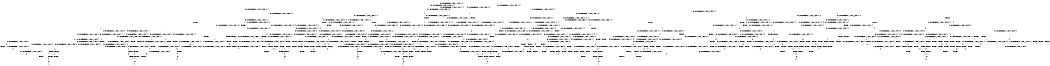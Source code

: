 digraph BCG {
size = "7, 10.5";
center = TRUE;
node [shape = circle];
0 [peripheries = 2];
0 -> 1 [label = "EX !0 !ATOMIC_EXCH_BRANCH (1, +0, TRUE, +0, 1, TRUE) !{0, 1, 2}"];
0 -> 2 [label = "EX !2 !ATOMIC_EXCH_BRANCH (1, +0, TRUE, +0, 3, TRUE) !{0, 1, 2}"];
0 -> 3 [label = "EX !1 !ATOMIC_EXCH_BRANCH (1, +1, TRUE, +0, 2, TRUE) !{0, 1, 2}"];
0 -> 4 [label = "EX !0 !ATOMIC_EXCH_BRANCH (1, +0, TRUE, +0, 1, TRUE) !{0, 1, 2}"];
1 -> 1 [label = "EX !0 !ATOMIC_EXCH_BRANCH (1, +0, TRUE, +0, 1, TRUE) !{0, 1, 2}"];
1 -> 5 [label = "EX !2 !ATOMIC_EXCH_BRANCH (1, +0, TRUE, +0, 3, TRUE) !{0, 1, 2}"];
1 -> 6 [label = "EX !1 !ATOMIC_EXCH_BRANCH (1, +1, TRUE, +0, 2, TRUE) !{0, 1, 2}"];
1 -> 4 [label = "EX !0 !ATOMIC_EXCH_BRANCH (1, +0, TRUE, +0, 1, TRUE) !{0, 1, 2}"];
2 -> 5 [label = "EX !0 !ATOMIC_EXCH_BRANCH (1, +0, TRUE, +0, 1, TRUE) !{0, 1, 2}"];
2 -> 7 [label = "EX !1 !ATOMIC_EXCH_BRANCH (1, +1, TRUE, +0, 2, TRUE) !{0, 1, 2}"];
2 -> 8 [label = "TERMINATE !2"];
2 -> 9 [label = "EX !0 !ATOMIC_EXCH_BRANCH (1, +0, TRUE, +0, 1, TRUE) !{0, 1, 2}"];
3 -> 10 [label = "EX !0 !ATOMIC_EXCH_BRANCH (1, +0, TRUE, +0, 1, FALSE) !{0, 1, 2}"];
3 -> 11 [label = "EX !2 !ATOMIC_EXCH_BRANCH (1, +0, TRUE, +0, 3, FALSE) !{0, 1, 2}"];
3 -> 12 [label = "TERMINATE !1"];
3 -> 13 [label = "EX !0 !ATOMIC_EXCH_BRANCH (1, +0, TRUE, +0, 1, FALSE) !{0, 1, 2}"];
4 -> 14 [label = "EX !1 !ATOMIC_EXCH_BRANCH (1, +1, TRUE, +0, 2, TRUE) !{0, 1, 2}"];
4 -> 4 [label = "EX !0 !ATOMIC_EXCH_BRANCH (1, +0, TRUE, +0, 1, TRUE) !{0, 1, 2}"];
4 -> 9 [label = "EX !2 !ATOMIC_EXCH_BRANCH (1, +0, TRUE, +0, 3, TRUE) !{0, 1, 2}"];
4 -> 15 [label = "EX !1 !ATOMIC_EXCH_BRANCH (1, +1, TRUE, +0, 2, TRUE) !{0, 1, 2}"];
5 -> 5 [label = "EX !0 !ATOMIC_EXCH_BRANCH (1, +0, TRUE, +0, 1, TRUE) !{0, 1, 2}"];
5 -> 16 [label = "EX !1 !ATOMIC_EXCH_BRANCH (1, +1, TRUE, +0, 2, TRUE) !{0, 1, 2}"];
5 -> 17 [label = "TERMINATE !2"];
5 -> 9 [label = "EX !0 !ATOMIC_EXCH_BRANCH (1, +0, TRUE, +0, 1, TRUE) !{0, 1, 2}"];
6 -> 10 [label = "EX !0 !ATOMIC_EXCH_BRANCH (1, +0, TRUE, +0, 1, FALSE) !{0, 1, 2}"];
6 -> 18 [label = "EX !2 !ATOMIC_EXCH_BRANCH (1, +0, TRUE, +0, 3, FALSE) !{0, 1, 2}"];
6 -> 19 [label = "TERMINATE !1"];
6 -> 13 [label = "EX !0 !ATOMIC_EXCH_BRANCH (1, +0, TRUE, +0, 1, FALSE) !{0, 1, 2}"];
7 -> 20 [label = "EX !0 !ATOMIC_EXCH_BRANCH (1, +0, TRUE, +0, 1, FALSE) !{0, 1, 2}"];
7 -> 21 [label = "TERMINATE !2"];
7 -> 22 [label = "TERMINATE !1"];
7 -> 23 [label = "EX !0 !ATOMIC_EXCH_BRANCH (1, +0, TRUE, +0, 1, FALSE) !{0, 1, 2}"];
8 -> 24 [label = "EX !0 !ATOMIC_EXCH_BRANCH (1, +0, TRUE, +0, 1, TRUE) !{0, 1}"];
8 -> 25 [label = "EX !1 !ATOMIC_EXCH_BRANCH (1, +1, TRUE, +0, 2, TRUE) !{0, 1}"];
8 -> 26 [label = "EX !0 !ATOMIC_EXCH_BRANCH (1, +0, TRUE, +0, 1, TRUE) !{0, 1}"];
9 -> 27 [label = "EX !1 !ATOMIC_EXCH_BRANCH (1, +1, TRUE, +0, 2, TRUE) !{0, 1, 2}"];
9 -> 9 [label = "EX !0 !ATOMIC_EXCH_BRANCH (1, +0, TRUE, +0, 1, TRUE) !{0, 1, 2}"];
9 -> 28 [label = "EX !1 !ATOMIC_EXCH_BRANCH (1, +1, TRUE, +0, 2, TRUE) !{0, 1, 2}"];
9 -> 29 [label = "TERMINATE !2"];
10 -> 30 [label = "EX !2 !ATOMIC_EXCH_BRANCH (1, +0, TRUE, +0, 3, TRUE) !{0, 1, 2}"];
10 -> 31 [label = "TERMINATE !0"];
10 -> 32 [label = "TERMINATE !1"];
11 -> 7 [label = "EX !2 !ATOMIC_EXCH_BRANCH (1, +1, TRUE, +0, 3, TRUE) !{0, 1, 2}"];
11 -> 33 [label = "EX !0 !ATOMIC_EXCH_BRANCH (1, +0, TRUE, +0, 1, TRUE) !{0, 1, 2}"];
11 -> 34 [label = "TERMINATE !1"];
11 -> 35 [label = "EX !0 !ATOMIC_EXCH_BRANCH (1, +0, TRUE, +0, 1, TRUE) !{0, 1, 2}"];
12 -> 36 [label = "EX !0 !ATOMIC_EXCH_BRANCH (1, +0, TRUE, +0, 1, FALSE) !{0, 2}"];
12 -> 37 [label = "EX !2 !ATOMIC_EXCH_BRANCH (1, +0, TRUE, +0, 3, FALSE) !{0, 2}"];
12 -> 38 [label = "EX !0 !ATOMIC_EXCH_BRANCH (1, +0, TRUE, +0, 1, FALSE) !{0, 2}"];
13 -> 39 [label = "EX !2 !ATOMIC_EXCH_BRANCH (1, +0, TRUE, +0, 3, TRUE) !{0, 1, 2}"];
13 -> 40 [label = "TERMINATE !0"];
13 -> 41 [label = "TERMINATE !1"];
14 -> 42 [label = "EX !2 !ATOMIC_EXCH_BRANCH (1, +0, TRUE, +0, 3, FALSE) !{0, 1, 2}"];
14 -> 43 [label = "EX !0 !ATOMIC_EXCH_BRANCH (1, +0, TRUE, +0, 1, FALSE) !{0, 1, 2}"];
14 -> 44 [label = "EX !2 !ATOMIC_EXCH_BRANCH (1, +0, TRUE, +0, 3, FALSE) !{0, 1, 2}"];
14 -> 45 [label = "TERMINATE !1"];
15 -> 13 [label = "EX !0 !ATOMIC_EXCH_BRANCH (1, +0, TRUE, +0, 1, FALSE) !{0, 1, 2}"];
15 -> 46 [label = "EX !2 !ATOMIC_EXCH_BRANCH (1, +0, TRUE, +0, 3, FALSE) !{0, 1, 2}"];
15 -> 47 [label = "TERMINATE !1"];
16 -> 20 [label = "EX !0 !ATOMIC_EXCH_BRANCH (1, +0, TRUE, +0, 1, FALSE) !{0, 1, 2}"];
16 -> 48 [label = "TERMINATE !2"];
16 -> 49 [label = "TERMINATE !1"];
16 -> 23 [label = "EX !0 !ATOMIC_EXCH_BRANCH (1, +0, TRUE, +0, 1, FALSE) !{0, 1, 2}"];
17 -> 24 [label = "EX !0 !ATOMIC_EXCH_BRANCH (1, +0, TRUE, +0, 1, TRUE) !{0, 1}"];
17 -> 50 [label = "EX !1 !ATOMIC_EXCH_BRANCH (1, +1, TRUE, +0, 2, TRUE) !{0, 1}"];
17 -> 26 [label = "EX !0 !ATOMIC_EXCH_BRANCH (1, +0, TRUE, +0, 1, TRUE) !{0, 1}"];
18 -> 33 [label = "EX !0 !ATOMIC_EXCH_BRANCH (1, +0, TRUE, +0, 1, TRUE) !{0, 1, 2}"];
18 -> 16 [label = "EX !2 !ATOMIC_EXCH_BRANCH (1, +1, TRUE, +0, 3, TRUE) !{0, 1, 2}"];
18 -> 51 [label = "TERMINATE !1"];
18 -> 35 [label = "EX !0 !ATOMIC_EXCH_BRANCH (1, +0, TRUE, +0, 1, TRUE) !{0, 1, 2}"];
19 -> 36 [label = "EX !0 !ATOMIC_EXCH_BRANCH (1, +0, TRUE, +0, 1, FALSE) !{0, 2}"];
19 -> 52 [label = "EX !2 !ATOMIC_EXCH_BRANCH (1, +0, TRUE, +0, 3, FALSE) !{0, 2}"];
19 -> 38 [label = "EX !0 !ATOMIC_EXCH_BRANCH (1, +0, TRUE, +0, 1, FALSE) !{0, 2}"];
20 -> 53 [label = "TERMINATE !0"];
20 -> 54 [label = "TERMINATE !2"];
20 -> 55 [label = "TERMINATE !1"];
21 -> 56 [label = "EX !0 !ATOMIC_EXCH_BRANCH (1, +0, TRUE, +0, 1, FALSE) !{0, 1}"];
21 -> 57 [label = "TERMINATE !1"];
21 -> 58 [label = "EX !0 !ATOMIC_EXCH_BRANCH (1, +0, TRUE, +0, 1, FALSE) !{0, 1}"];
22 -> 59 [label = "EX !0 !ATOMIC_EXCH_BRANCH (1, +0, TRUE, +0, 1, FALSE) !{0, 2}"];
22 -> 57 [label = "TERMINATE !2"];
22 -> 60 [label = "EX !0 !ATOMIC_EXCH_BRANCH (1, +0, TRUE, +0, 1, FALSE) !{0, 2}"];
23 -> 61 [label = "TERMINATE !0"];
23 -> 62 [label = "TERMINATE !2"];
23 -> 63 [label = "TERMINATE !1"];
24 -> 24 [label = "EX !0 !ATOMIC_EXCH_BRANCH (1, +0, TRUE, +0, 1, TRUE) !{0, 1}"];
24 -> 50 [label = "EX !1 !ATOMIC_EXCH_BRANCH (1, +1, TRUE, +0, 2, TRUE) !{0, 1}"];
24 -> 26 [label = "EX !0 !ATOMIC_EXCH_BRANCH (1, +0, TRUE, +0, 1, TRUE) !{0, 1}"];
25 -> 56 [label = "EX !0 !ATOMIC_EXCH_BRANCH (1, +0, TRUE, +0, 1, FALSE) !{0, 1}"];
25 -> 57 [label = "TERMINATE !1"];
25 -> 58 [label = "EX !0 !ATOMIC_EXCH_BRANCH (1, +0, TRUE, +0, 1, FALSE) !{0, 1}"];
26 -> 64 [label = "EX !1 !ATOMIC_EXCH_BRANCH (1, +1, TRUE, +0, 2, TRUE) !{0, 1}"];
26 -> 26 [label = "EX !0 !ATOMIC_EXCH_BRANCH (1, +0, TRUE, +0, 1, TRUE) !{0, 1}"];
26 -> 65 [label = "EX !1 !ATOMIC_EXCH_BRANCH (1, +1, TRUE, +0, 2, TRUE) !{0, 1}"];
27 -> 66 [label = "EX !0 !ATOMIC_EXCH_BRANCH (1, +0, TRUE, +0, 1, FALSE) !{0, 1, 2}"];
27 -> 67 [label = "TERMINATE !2"];
27 -> 68 [label = "TERMINATE !1"];
28 -> 23 [label = "EX !0 !ATOMIC_EXCH_BRANCH (1, +0, TRUE, +0, 1, FALSE) !{0, 1, 2}"];
28 -> 69 [label = "TERMINATE !2"];
28 -> 70 [label = "TERMINATE !1"];
29 -> 71 [label = "EX !0 !ATOMIC_EXCH_BRANCH (1, +0, TRUE, +0, 1, TRUE) !{0, 1}"];
29 -> 72 [label = "EX !1 !ATOMIC_EXCH_BRANCH (1, +1, TRUE, +0, 2, TRUE) !{0, 1}"];
30 -> 53 [label = "TERMINATE !0"];
30 -> 54 [label = "TERMINATE !2"];
30 -> 55 [label = "TERMINATE !1"];
31 -> 73 [label = "EX !2 !ATOMIC_EXCH_BRANCH (1, +0, TRUE, +0, 3, TRUE) !{1, 2}"];
31 -> 74 [label = "TERMINATE !1"];
32 -> 75 [label = "EX !2 !ATOMIC_EXCH_BRANCH (1, +0, TRUE, +0, 3, TRUE) !{0, 2}"];
32 -> 74 [label = "TERMINATE !0"];
33 -> 33 [label = "EX !0 !ATOMIC_EXCH_BRANCH (1, +0, TRUE, +0, 1, TRUE) !{0, 1, 2}"];
33 -> 16 [label = "EX !2 !ATOMIC_EXCH_BRANCH (1, +1, TRUE, +0, 3, TRUE) !{0, 1, 2}"];
33 -> 51 [label = "TERMINATE !1"];
33 -> 35 [label = "EX !0 !ATOMIC_EXCH_BRANCH (1, +0, TRUE, +0, 1, TRUE) !{0, 1, 2}"];
34 -> 76 [label = "EX !2 !ATOMIC_EXCH_BRANCH (1, +1, TRUE, +0, 3, TRUE) !{0, 2}"];
34 -> 77 [label = "EX !0 !ATOMIC_EXCH_BRANCH (1, +0, TRUE, +0, 1, TRUE) !{0, 2}"];
34 -> 78 [label = "EX !0 !ATOMIC_EXCH_BRANCH (1, +0, TRUE, +0, 1, TRUE) !{0, 2}"];
35 -> 35 [label = "EX !0 !ATOMIC_EXCH_BRANCH (1, +0, TRUE, +0, 1, TRUE) !{0, 1, 2}"];
35 -> 28 [label = "EX !2 !ATOMIC_EXCH_BRANCH (1, +1, TRUE, +0, 3, TRUE) !{0, 1, 2}"];
35 -> 79 [label = "TERMINATE !1"];
36 -> 75 [label = "EX !2 !ATOMIC_EXCH_BRANCH (1, +0, TRUE, +0, 3, TRUE) !{0, 2}"];
36 -> 74 [label = "TERMINATE !0"];
37 -> 76 [label = "EX !2 !ATOMIC_EXCH_BRANCH (1, +1, TRUE, +0, 3, TRUE) !{0, 2}"];
37 -> 77 [label = "EX !0 !ATOMIC_EXCH_BRANCH (1, +0, TRUE, +0, 1, TRUE) !{0, 2}"];
37 -> 78 [label = "EX !0 !ATOMIC_EXCH_BRANCH (1, +0, TRUE, +0, 1, TRUE) !{0, 2}"];
38 -> 80 [label = "EX !2 !ATOMIC_EXCH_BRANCH (1, +0, TRUE, +0, 3, TRUE) !{0, 2}"];
38 -> 81 [label = "EX !2 !ATOMIC_EXCH_BRANCH (1, +0, TRUE, +0, 3, TRUE) !{0, 2}"];
38 -> 82 [label = "TERMINATE !0"];
39 -> 61 [label = "TERMINATE !0"];
39 -> 62 [label = "TERMINATE !2"];
39 -> 63 [label = "TERMINATE !1"];
40 -> 83 [label = "EX !2 !ATOMIC_EXCH_BRANCH (1, +0, TRUE, +0, 3, TRUE) !{1, 2}"];
40 -> 84 [label = "TERMINATE !1"];
41 -> 85 [label = "EX !2 !ATOMIC_EXCH_BRANCH (1, +0, TRUE, +0, 3, TRUE) !{0, 2}"];
41 -> 84 [label = "TERMINATE !0"];
42 -> 86 [label = "EX !0 !ATOMIC_EXCH_BRANCH (1, +0, TRUE, +0, 1, TRUE) !{0, 1, 2}"];
42 -> 87 [label = "EX !2 !ATOMIC_EXCH_BRANCH (1, +1, TRUE, +0, 3, TRUE) !{0, 1, 2}"];
42 -> 88 [label = "TERMINATE !1"];
42 -> 35 [label = "EX !0 !ATOMIC_EXCH_BRANCH (1, +0, TRUE, +0, 1, TRUE) !{0, 1, 2}"];
43 -> 89 [label = "EX !2 !ATOMIC_EXCH_BRANCH (1, +0, TRUE, +0, 3, TRUE) !{0, 1, 2}"];
43 -> 90 [label = "EX !2 !ATOMIC_EXCH_BRANCH (1, +0, TRUE, +0, 3, TRUE) !{0, 1, 2}"];
43 -> 91 [label = "TERMINATE !0"];
43 -> 92 [label = "TERMINATE !1"];
44 -> 87 [label = "EX !2 !ATOMIC_EXCH_BRANCH (1, +1, TRUE, +0, 3, TRUE) !{0, 1, 2}"];
44 -> 93 [label = "EX !0 !ATOMIC_EXCH_BRANCH (1, +0, TRUE, +0, 1, TRUE) !{0, 1, 2}"];
44 -> 27 [label = "EX !2 !ATOMIC_EXCH_BRANCH (1, +1, TRUE, +0, 3, TRUE) !{0, 1, 2}"];
44 -> 94 [label = "TERMINATE !1"];
45 -> 95 [label = "EX !0 !ATOMIC_EXCH_BRANCH (1, +0, TRUE, +0, 1, FALSE) !{0, 2}"];
45 -> 96 [label = "EX !2 !ATOMIC_EXCH_BRANCH (1, +0, TRUE, +0, 3, FALSE) !{0, 2}"];
46 -> 35 [label = "EX !0 !ATOMIC_EXCH_BRANCH (1, +0, TRUE, +0, 1, TRUE) !{0, 1, 2}"];
46 -> 28 [label = "EX !2 !ATOMIC_EXCH_BRANCH (1, +1, TRUE, +0, 3, TRUE) !{0, 1, 2}"];
46 -> 79 [label = "TERMINATE !1"];
47 -> 97 [label = "EX !0 !ATOMIC_EXCH_BRANCH (1, +0, TRUE, +0, 1, FALSE) !{0, 2}"];
47 -> 98 [label = "EX !2 !ATOMIC_EXCH_BRANCH (1, +0, TRUE, +0, 3, FALSE) !{0, 2}"];
48 -> 56 [label = "EX !0 !ATOMIC_EXCH_BRANCH (1, +0, TRUE, +0, 1, FALSE) !{0, 1}"];
48 -> 99 [label = "TERMINATE !1"];
48 -> 58 [label = "EX !0 !ATOMIC_EXCH_BRANCH (1, +0, TRUE, +0, 1, FALSE) !{0, 1}"];
49 -> 59 [label = "EX !0 !ATOMIC_EXCH_BRANCH (1, +0, TRUE, +0, 1, FALSE) !{0, 2}"];
49 -> 99 [label = "TERMINATE !2"];
49 -> 60 [label = "EX !0 !ATOMIC_EXCH_BRANCH (1, +0, TRUE, +0, 1, FALSE) !{0, 2}"];
50 -> 56 [label = "EX !0 !ATOMIC_EXCH_BRANCH (1, +0, TRUE, +0, 1, FALSE) !{0, 1}"];
50 -> 99 [label = "TERMINATE !1"];
50 -> 58 [label = "EX !0 !ATOMIC_EXCH_BRANCH (1, +0, TRUE, +0, 1, FALSE) !{0, 1}"];
51 -> 77 [label = "EX !0 !ATOMIC_EXCH_BRANCH (1, +0, TRUE, +0, 1, TRUE) !{0, 2}"];
51 -> 100 [label = "EX !2 !ATOMIC_EXCH_BRANCH (1, +1, TRUE, +0, 3, TRUE) !{0, 2}"];
51 -> 78 [label = "EX !0 !ATOMIC_EXCH_BRANCH (1, +0, TRUE, +0, 1, TRUE) !{0, 2}"];
52 -> 77 [label = "EX !0 !ATOMIC_EXCH_BRANCH (1, +0, TRUE, +0, 1, TRUE) !{0, 2}"];
52 -> 100 [label = "EX !2 !ATOMIC_EXCH_BRANCH (1, +1, TRUE, +0, 3, TRUE) !{0, 2}"];
52 -> 78 [label = "EX !0 !ATOMIC_EXCH_BRANCH (1, +0, TRUE, +0, 1, TRUE) !{0, 2}"];
53 -> 101 [label = "TERMINATE !2"];
53 -> 102 [label = "TERMINATE !1"];
54 -> 101 [label = "TERMINATE !0"];
54 -> 103 [label = "TERMINATE !1"];
55 -> 102 [label = "TERMINATE !0"];
55 -> 103 [label = "TERMINATE !2"];
56 -> 101 [label = "TERMINATE !0"];
56 -> 103 [label = "TERMINATE !1"];
57 -> 104 [label = "EX !0 !ATOMIC_EXCH_BRANCH (1, +0, TRUE, +0, 1, FALSE) !{0}"];
57 -> 105 [label = "EX !0 !ATOMIC_EXCH_BRANCH (1, +0, TRUE, +0, 1, FALSE) !{0}"];
58 -> 106 [label = "TERMINATE !0"];
58 -> 107 [label = "TERMINATE !1"];
59 -> 102 [label = "TERMINATE !0"];
59 -> 103 [label = "TERMINATE !2"];
60 -> 108 [label = "TERMINATE !0"];
60 -> 109 [label = "TERMINATE !2"];
61 -> 110 [label = "TERMINATE !2"];
61 -> 111 [label = "TERMINATE !1"];
62 -> 110 [label = "TERMINATE !0"];
62 -> 112 [label = "TERMINATE !1"];
63 -> 111 [label = "TERMINATE !0"];
63 -> 112 [label = "TERMINATE !2"];
64 -> 113 [label = "EX !0 !ATOMIC_EXCH_BRANCH (1, +0, TRUE, +0, 1, FALSE) !{0, 1}"];
64 -> 114 [label = "TERMINATE !1"];
64 -> 58 [label = "EX !0 !ATOMIC_EXCH_BRANCH (1, +0, TRUE, +0, 1, FALSE) !{0, 1}"];
65 -> 58 [label = "EX !0 !ATOMIC_EXCH_BRANCH (1, +0, TRUE, +0, 1, FALSE) !{0, 1}"];
65 -> 115 [label = "TERMINATE !1"];
66 -> 116 [label = "TERMINATE !0"];
66 -> 117 [label = "TERMINATE !2"];
66 -> 118 [label = "TERMINATE !1"];
67 -> 119 [label = "EX !0 !ATOMIC_EXCH_BRANCH (1, +0, TRUE, +0, 1, FALSE) !{0, 1}"];
67 -> 120 [label = "TERMINATE !1"];
68 -> 121 [label = "EX !0 !ATOMIC_EXCH_BRANCH (1, +0, TRUE, +0, 1, FALSE) !{0, 2}"];
68 -> 120 [label = "TERMINATE !2"];
69 -> 122 [label = "EX !0 !ATOMIC_EXCH_BRANCH (1, +0, TRUE, +0, 1, FALSE) !{0, 1}"];
69 -> 123 [label = "TERMINATE !1"];
70 -> 124 [label = "EX !0 !ATOMIC_EXCH_BRANCH (1, +0, TRUE, +0, 1, FALSE) !{0, 2}"];
70 -> 123 [label = "TERMINATE !2"];
71 -> 71 [label = "EX !0 !ATOMIC_EXCH_BRANCH (1, +0, TRUE, +0, 1, TRUE) !{0, 1}"];
71 -> 72 [label = "EX !1 !ATOMIC_EXCH_BRANCH (1, +1, TRUE, +0, 2, TRUE) !{0, 1}"];
72 -> 122 [label = "EX !0 !ATOMIC_EXCH_BRANCH (1, +0, TRUE, +0, 1, FALSE) !{0, 1}"];
72 -> 123 [label = "TERMINATE !1"];
73 -> 101 [label = "TERMINATE !2"];
73 -> 102 [label = "TERMINATE !1"];
74 -> 125 [label = "EX !2 !ATOMIC_EXCH_BRANCH (1, +0, TRUE, +0, 3, TRUE) !{2}"];
74 -> 126 [label = "EX !2 !ATOMIC_EXCH_BRANCH (1, +0, TRUE, +0, 3, TRUE) !{2}"];
75 -> 102 [label = "TERMINATE !0"];
75 -> 103 [label = "TERMINATE !2"];
76 -> 59 [label = "EX !0 !ATOMIC_EXCH_BRANCH (1, +0, TRUE, +0, 1, FALSE) !{0, 2}"];
76 -> 57 [label = "TERMINATE !2"];
76 -> 60 [label = "EX !0 !ATOMIC_EXCH_BRANCH (1, +0, TRUE, +0, 1, FALSE) !{0, 2}"];
77 -> 77 [label = "EX !0 !ATOMIC_EXCH_BRANCH (1, +0, TRUE, +0, 1, TRUE) !{0, 2}"];
77 -> 100 [label = "EX !2 !ATOMIC_EXCH_BRANCH (1, +1, TRUE, +0, 3, TRUE) !{0, 2}"];
77 -> 78 [label = "EX !0 !ATOMIC_EXCH_BRANCH (1, +0, TRUE, +0, 1, TRUE) !{0, 2}"];
78 -> 127 [label = "EX !2 !ATOMIC_EXCH_BRANCH (1, +1, TRUE, +0, 3, TRUE) !{0, 2}"];
78 -> 78 [label = "EX !0 !ATOMIC_EXCH_BRANCH (1, +0, TRUE, +0, 1, TRUE) !{0, 2}"];
78 -> 128 [label = "EX !2 !ATOMIC_EXCH_BRANCH (1, +1, TRUE, +0, 3, TRUE) !{0, 2}"];
79 -> 129 [label = "EX !0 !ATOMIC_EXCH_BRANCH (1, +0, TRUE, +0, 1, TRUE) !{0, 2}"];
79 -> 130 [label = "EX !2 !ATOMIC_EXCH_BRANCH (1, +1, TRUE, +0, 3, TRUE) !{0, 2}"];
80 -> 131 [label = "TERMINATE !0"];
80 -> 132 [label = "TERMINATE !2"];
81 -> 108 [label = "TERMINATE !0"];
81 -> 109 [label = "TERMINATE !2"];
82 -> 133 [label = "EX !2 !ATOMIC_EXCH_BRANCH (1, +0, TRUE, +0, 3, TRUE) !{2}"];
83 -> 110 [label = "TERMINATE !2"];
83 -> 111 [label = "TERMINATE !1"];
84 -> 134 [label = "EX !2 !ATOMIC_EXCH_BRANCH (1, +0, TRUE, +0, 3, TRUE) !{2}"];
85 -> 111 [label = "TERMINATE !0"];
85 -> 112 [label = "TERMINATE !2"];
86 -> 86 [label = "EX !0 !ATOMIC_EXCH_BRANCH (1, +0, TRUE, +0, 1, TRUE) !{0, 1, 2}"];
86 -> 87 [label = "EX !2 !ATOMIC_EXCH_BRANCH (1, +1, TRUE, +0, 3, TRUE) !{0, 1, 2}"];
86 -> 88 [label = "TERMINATE !1"];
86 -> 35 [label = "EX !0 !ATOMIC_EXCH_BRANCH (1, +0, TRUE, +0, 1, TRUE) !{0, 1, 2}"];
87 -> 135 [label = "EX !0 !ATOMIC_EXCH_BRANCH (1, +0, TRUE, +0, 1, FALSE) !{0, 1, 2}"];
87 -> 136 [label = "TERMINATE !2"];
87 -> 137 [label = "TERMINATE !1"];
87 -> 23 [label = "EX !0 !ATOMIC_EXCH_BRANCH (1, +0, TRUE, +0, 1, FALSE) !{0, 1, 2}"];
88 -> 138 [label = "EX !0 !ATOMIC_EXCH_BRANCH (1, +0, TRUE, +0, 1, TRUE) !{0, 2}"];
88 -> 139 [label = "EX !2 !ATOMIC_EXCH_BRANCH (1, +1, TRUE, +0, 3, TRUE) !{0, 2}"];
89 -> 140 [label = "TERMINATE !0"];
89 -> 141 [label = "TERMINATE !2"];
89 -> 142 [label = "TERMINATE !1"];
90 -> 116 [label = "TERMINATE !0"];
90 -> 117 [label = "TERMINATE !2"];
90 -> 118 [label = "TERMINATE !1"];
91 -> 143 [label = "EX !2 !ATOMIC_EXCH_BRANCH (1, +0, TRUE, +0, 3, TRUE) !{1, 2}"];
91 -> 144 [label = "TERMINATE !1"];
92 -> 145 [label = "EX !2 !ATOMIC_EXCH_BRANCH (1, +0, TRUE, +0, 3, TRUE) !{0, 2}"];
92 -> 144 [label = "TERMINATE !0"];
93 -> 87 [label = "EX !2 !ATOMIC_EXCH_BRANCH (1, +1, TRUE, +0, 3, TRUE) !{0, 1, 2}"];
93 -> 93 [label = "EX !0 !ATOMIC_EXCH_BRANCH (1, +0, TRUE, +0, 1, TRUE) !{0, 1, 2}"];
93 -> 27 [label = "EX !2 !ATOMIC_EXCH_BRANCH (1, +1, TRUE, +0, 3, TRUE) !{0, 1, 2}"];
93 -> 94 [label = "TERMINATE !1"];
94 -> 146 [label = "EX !0 !ATOMIC_EXCH_BRANCH (1, +0, TRUE, +0, 1, TRUE) !{0, 2}"];
94 -> 147 [label = "EX !2 !ATOMIC_EXCH_BRANCH (1, +1, TRUE, +0, 3, TRUE) !{0, 2}"];
95 -> 145 [label = "EX !2 !ATOMIC_EXCH_BRANCH (1, +0, TRUE, +0, 3, TRUE) !{0, 2}"];
95 -> 144 [label = "TERMINATE !0"];
96 -> 146 [label = "EX !0 !ATOMIC_EXCH_BRANCH (1, +0, TRUE, +0, 1, TRUE) !{0, 2}"];
96 -> 147 [label = "EX !2 !ATOMIC_EXCH_BRANCH (1, +1, TRUE, +0, 3, TRUE) !{0, 2}"];
97 -> 85 [label = "EX !2 !ATOMIC_EXCH_BRANCH (1, +0, TRUE, +0, 3, TRUE) !{0, 2}"];
97 -> 84 [label = "TERMINATE !0"];
98 -> 129 [label = "EX !0 !ATOMIC_EXCH_BRANCH (1, +0, TRUE, +0, 1, TRUE) !{0, 2}"];
98 -> 130 [label = "EX !2 !ATOMIC_EXCH_BRANCH (1, +1, TRUE, +0, 3, TRUE) !{0, 2}"];
99 -> 104 [label = "EX !0 !ATOMIC_EXCH_BRANCH (1, +0, TRUE, +0, 1, FALSE) !{0}"];
99 -> 105 [label = "EX !0 !ATOMIC_EXCH_BRANCH (1, +0, TRUE, +0, 1, FALSE) !{0}"];
100 -> 59 [label = "EX !0 !ATOMIC_EXCH_BRANCH (1, +0, TRUE, +0, 1, FALSE) !{0, 2}"];
100 -> 99 [label = "TERMINATE !2"];
100 -> 60 [label = "EX !0 !ATOMIC_EXCH_BRANCH (1, +0, TRUE, +0, 1, FALSE) !{0, 2}"];
101 -> 148 [label = "TERMINATE !1"];
102 -> 148 [label = "TERMINATE !2"];
103 -> 148 [label = "TERMINATE !0"];
104 -> 148 [label = "TERMINATE !0"];
105 -> 149 [label = "TERMINATE !0"];
106 -> 150 [label = "TERMINATE !1"];
107 -> 150 [label = "TERMINATE !0"];
108 -> 151 [label = "TERMINATE !2"];
109 -> 151 [label = "TERMINATE !0"];
110 -> 152 [label = "TERMINATE !1"];
111 -> 152 [label = "TERMINATE !2"];
112 -> 152 [label = "TERMINATE !0"];
113 -> 153 [label = "TERMINATE !0"];
113 -> 154 [label = "TERMINATE !1"];
114 -> 155 [label = "EX !0 !ATOMIC_EXCH_BRANCH (1, +0, TRUE, +0, 1, FALSE) !{0}"];
115 -> 156 [label = "EX !0 !ATOMIC_EXCH_BRANCH (1, +0, TRUE, +0, 1, FALSE) !{0}"];
116 -> 157 [label = "TERMINATE !2"];
116 -> 158 [label = "TERMINATE !1"];
117 -> 157 [label = "TERMINATE !0"];
117 -> 159 [label = "TERMINATE !1"];
118 -> 158 [label = "TERMINATE !0"];
118 -> 159 [label = "TERMINATE !2"];
119 -> 157 [label = "TERMINATE !0"];
119 -> 159 [label = "TERMINATE !1"];
120 -> 160 [label = "EX !0 !ATOMIC_EXCH_BRANCH (1, +0, TRUE, +0, 1, FALSE) !{0}"];
121 -> 158 [label = "TERMINATE !0"];
121 -> 159 [label = "TERMINATE !2"];
122 -> 110 [label = "TERMINATE !0"];
122 -> 112 [label = "TERMINATE !1"];
123 -> 161 [label = "EX !0 !ATOMIC_EXCH_BRANCH (1, +0, TRUE, +0, 1, FALSE) !{0}"];
124 -> 111 [label = "TERMINATE !0"];
124 -> 112 [label = "TERMINATE !2"];
125 -> 148 [label = "TERMINATE !2"];
126 -> 162 [label = "TERMINATE !2"];
127 -> 163 [label = "EX !0 !ATOMIC_EXCH_BRANCH (1, +0, TRUE, +0, 1, FALSE) !{0, 2}"];
127 -> 164 [label = "TERMINATE !2"];
127 -> 60 [label = "EX !0 !ATOMIC_EXCH_BRANCH (1, +0, TRUE, +0, 1, FALSE) !{0, 2}"];
128 -> 60 [label = "EX !0 !ATOMIC_EXCH_BRANCH (1, +0, TRUE, +0, 1, FALSE) !{0, 2}"];
128 -> 165 [label = "TERMINATE !2"];
129 -> 129 [label = "EX !0 !ATOMIC_EXCH_BRANCH (1, +0, TRUE, +0, 1, TRUE) !{0, 2}"];
129 -> 130 [label = "EX !2 !ATOMIC_EXCH_BRANCH (1, +1, TRUE, +0, 3, TRUE) !{0, 2}"];
130 -> 124 [label = "EX !0 !ATOMIC_EXCH_BRANCH (1, +0, TRUE, +0, 1, FALSE) !{0, 2}"];
130 -> 123 [label = "TERMINATE !2"];
131 -> 166 [label = "TERMINATE !2"];
132 -> 166 [label = "TERMINATE !0"];
133 -> 151 [label = "TERMINATE !2"];
134 -> 152 [label = "TERMINATE !2"];
135 -> 140 [label = "TERMINATE !0"];
135 -> 141 [label = "TERMINATE !2"];
135 -> 142 [label = "TERMINATE !1"];
136 -> 167 [label = "EX !0 !ATOMIC_EXCH_BRANCH (1, +0, TRUE, +0, 1, FALSE) !{0, 1}"];
136 -> 168 [label = "TERMINATE !1"];
137 -> 169 [label = "EX !0 !ATOMIC_EXCH_BRANCH (1, +0, TRUE, +0, 1, FALSE) !{0, 2}"];
137 -> 168 [label = "TERMINATE !2"];
138 -> 138 [label = "EX !0 !ATOMIC_EXCH_BRANCH (1, +0, TRUE, +0, 1, TRUE) !{0, 2}"];
138 -> 139 [label = "EX !2 !ATOMIC_EXCH_BRANCH (1, +1, TRUE, +0, 3, TRUE) !{0, 2}"];
139 -> 169 [label = "EX !0 !ATOMIC_EXCH_BRANCH (1, +0, TRUE, +0, 1, FALSE) !{0, 2}"];
139 -> 168 [label = "TERMINATE !2"];
140 -> 170 [label = "TERMINATE !2"];
140 -> 171 [label = "TERMINATE !1"];
141 -> 170 [label = "TERMINATE !0"];
141 -> 172 [label = "TERMINATE !1"];
142 -> 171 [label = "TERMINATE !0"];
142 -> 172 [label = "TERMINATE !2"];
143 -> 157 [label = "TERMINATE !2"];
143 -> 158 [label = "TERMINATE !1"];
144 -> 173 [label = "EX !2 !ATOMIC_EXCH_BRANCH (1, +0, TRUE, +0, 3, TRUE) !{2}"];
145 -> 158 [label = "TERMINATE !0"];
145 -> 159 [label = "TERMINATE !2"];
146 -> 146 [label = "EX !0 !ATOMIC_EXCH_BRANCH (1, +0, TRUE, +0, 1, TRUE) !{0, 2}"];
146 -> 147 [label = "EX !2 !ATOMIC_EXCH_BRANCH (1, +1, TRUE, +0, 3, TRUE) !{0, 2}"];
147 -> 121 [label = "EX !0 !ATOMIC_EXCH_BRANCH (1, +0, TRUE, +0, 1, FALSE) !{0, 2}"];
147 -> 120 [label = "TERMINATE !2"];
148 -> 174 [label = "exit"];
149 -> 175 [label = "exit"];
150 -> 176 [label = "exit"];
151 -> 177 [label = "exit"];
152 -> 178 [label = "exit"];
153 -> 179 [label = "TERMINATE !1"];
154 -> 179 [label = "TERMINATE !0"];
155 -> 179 [label = "TERMINATE !0"];
156 -> 150 [label = "TERMINATE !0"];
157 -> 180 [label = "TERMINATE !1"];
158 -> 180 [label = "TERMINATE !2"];
159 -> 180 [label = "TERMINATE !0"];
160 -> 180 [label = "TERMINATE !0"];
161 -> 152 [label = "TERMINATE !0"];
162 -> 181 [label = "exit"];
163 -> 131 [label = "TERMINATE !0"];
163 -> 132 [label = "TERMINATE !2"];
164 -> 182 [label = "EX !0 !ATOMIC_EXCH_BRANCH (1, +0, TRUE, +0, 1, FALSE) !{0}"];
165 -> 183 [label = "EX !0 !ATOMIC_EXCH_BRANCH (1, +0, TRUE, +0, 1, FALSE) !{0}"];
166 -> 184 [label = "exit"];
167 -> 170 [label = "TERMINATE !0"];
167 -> 172 [label = "TERMINATE !1"];
168 -> 185 [label = "EX !0 !ATOMIC_EXCH_BRANCH (1, +0, TRUE, +0, 1, FALSE) !{0}"];
169 -> 171 [label = "TERMINATE !0"];
169 -> 172 [label = "TERMINATE !2"];
170 -> 186 [label = "TERMINATE !1"];
171 -> 186 [label = "TERMINATE !2"];
172 -> 186 [label = "TERMINATE !0"];
173 -> 180 [label = "TERMINATE !2"];
179 -> 187 [label = "exit"];
180 -> 188 [label = "exit"];
182 -> 166 [label = "TERMINATE !0"];
183 -> 151 [label = "TERMINATE !0"];
185 -> 186 [label = "TERMINATE !0"];
186 -> 189 [label = "exit"];
}
